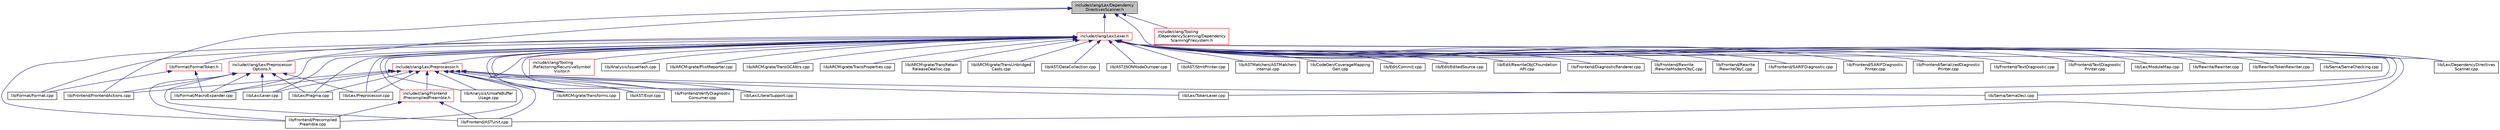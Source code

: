 digraph "include/clang/Lex/DependencyDirectivesScanner.h"
{
 // LATEX_PDF_SIZE
  bgcolor="transparent";
  edge [fontname="Helvetica",fontsize="10",labelfontname="Helvetica",labelfontsize="10"];
  node [fontname="Helvetica",fontsize="10",shape=record];
  Node1 [label="include/clang/Lex/Dependency\lDirectivesScanner.h",height=0.2,width=0.4,color="black", fillcolor="grey75", style="filled", fontcolor="black",tooltip=" "];
  Node1 -> Node2 [dir="back",color="midnightblue",fontsize="10",style="solid",fontname="Helvetica"];
  Node2 [label="include/clang/Lex/Lexer.h",height=0.2,width=0.4,color="red",URL="$Lexer_8h.html",tooltip=" "];
  Node2 -> Node3 [dir="back",color="midnightblue",fontsize="10",style="solid",fontname="Helvetica"];
  Node3 [label="include/clang/Frontend\l/PrecompiledPreamble.h",height=0.2,width=0.4,color="red",URL="$PrecompiledPreamble_8h.html",tooltip=" "];
  Node3 -> Node17 [dir="back",color="midnightblue",fontsize="10",style="solid",fontname="Helvetica"];
  Node17 [label="lib/Frontend/ASTUnit.cpp",height=0.2,width=0.4,color="black",URL="$ASTUnit_8cpp.html",tooltip=" "];
  Node3 -> Node21 [dir="back",color="midnightblue",fontsize="10",style="solid",fontname="Helvetica"];
  Node21 [label="lib/Frontend/Precompiled\lPreamble.cpp",height=0.2,width=0.4,color="black",URL="$PrecompiledPreamble_8cpp.html",tooltip=" "];
  Node2 -> Node64 [dir="back",color="midnightblue",fontsize="10",style="solid",fontname="Helvetica"];
  Node64 [label="include/clang/Lex/Preprocessor.h",height=0.2,width=0.4,color="red",URL="$Preprocessor_8h.html",tooltip=" "];
  Node64 -> Node3 [dir="back",color="midnightblue",fontsize="10",style="solid",fontname="Helvetica"];
  Node64 -> Node271 [dir="back",color="midnightblue",fontsize="10",style="solid",fontname="Helvetica"];
  Node271 [label="lib/Analysis/UnsafeBuffer\lUsage.cpp",height=0.2,width=0.4,color="black",URL="$UnsafeBufferUsage_8cpp.html",tooltip=" "];
  Node64 -> Node273 [dir="back",color="midnightblue",fontsize="10",style="solid",fontname="Helvetica"];
  Node273 [label="lib/ARCMigrate/Transforms.cpp",height=0.2,width=0.4,color="black",URL="$Transforms_8cpp.html",tooltip=" "];
  Node64 -> Node275 [dir="back",color="midnightblue",fontsize="10",style="solid",fontname="Helvetica"];
  Node275 [label="lib/AST/Expr.cpp",height=0.2,width=0.4,color="black",URL="$Expr_8cpp.html",tooltip=" "];
  Node64 -> Node282 [dir="back",color="midnightblue",fontsize="10",style="solid",fontname="Helvetica"];
  Node282 [label="lib/Format/MacroExpander.cpp",height=0.2,width=0.4,color="black",URL="$MacroExpander_8cpp.html",tooltip=" "];
  Node64 -> Node17 [dir="back",color="midnightblue",fontsize="10",style="solid",fontname="Helvetica"];
  Node64 -> Node19 [dir="back",color="midnightblue",fontsize="10",style="solid",fontname="Helvetica"];
  Node19 [label="lib/Frontend/FrontendActions.cpp",height=0.2,width=0.4,color="black",URL="$Frontend_2FrontendActions_8cpp.html",tooltip=" "];
  Node64 -> Node21 [dir="back",color="midnightblue",fontsize="10",style="solid",fontname="Helvetica"];
  Node64 -> Node73 [dir="back",color="midnightblue",fontsize="10",style="solid",fontname="Helvetica"];
  Node73 [label="lib/Frontend/VerifyDiagnostic\lConsumer.cpp",height=0.2,width=0.4,color="black",URL="$VerifyDiagnosticConsumer_8cpp.html",tooltip=" "];
  Node64 -> Node294 [dir="back",color="midnightblue",fontsize="10",style="solid",fontname="Helvetica"];
  Node294 [label="lib/Lex/Lexer.cpp",height=0.2,width=0.4,color="black",URL="$Lexer_8cpp.html",tooltip=" "];
  Node64 -> Node295 [dir="back",color="midnightblue",fontsize="10",style="solid",fontname="Helvetica"];
  Node295 [label="lib/Lex/LiteralSupport.cpp",height=0.2,width=0.4,color="black",URL="$LiteralSupport_8cpp.html",tooltip=" "];
  Node64 -> Node302 [dir="back",color="midnightblue",fontsize="10",style="solid",fontname="Helvetica"];
  Node302 [label="lib/Lex/Pragma.cpp",height=0.2,width=0.4,color="black",URL="$Pragma_8cpp.html",tooltip=" "];
  Node64 -> Node303 [dir="back",color="midnightblue",fontsize="10",style="solid",fontname="Helvetica"];
  Node303 [label="lib/Lex/Preprocessor.cpp",height=0.2,width=0.4,color="black",URL="$Preprocessor_8cpp.html",tooltip=" "];
  Node64 -> Node83 [dir="back",color="midnightblue",fontsize="10",style="solid",fontname="Helvetica"];
  Node83 [label="lib/Lex/TokenLexer.cpp",height=0.2,width=0.4,color="black",URL="$TokenLexer_8cpp.html",tooltip=" "];
  Node64 -> Node327 [dir="back",color="midnightblue",fontsize="10",style="solid",fontname="Helvetica"];
  Node327 [label="lib/Sema/SemaDecl.cpp",height=0.2,width=0.4,color="black",URL="$SemaDecl_8cpp.html",tooltip=" "];
  Node2 -> Node347 [dir="back",color="midnightblue",fontsize="10",style="solid",fontname="Helvetica"];
  Node347 [label="include/clang/Tooling\l/Refactoring/RecursiveSymbol\lVisitor.h",height=0.2,width=0.4,color="red",URL="$RecursiveSymbolVisitor_8h.html",tooltip=" "];
  Node2 -> Node350 [dir="back",color="midnightblue",fontsize="10",style="solid",fontname="Helvetica"];
  Node350 [label="lib/Analysis/IssueHash.cpp",height=0.2,width=0.4,color="black",URL="$IssueHash_8cpp.html",tooltip=" "];
  Node2 -> Node271 [dir="back",color="midnightblue",fontsize="10",style="solid",fontname="Helvetica"];
  Node2 -> Node351 [dir="back",color="midnightblue",fontsize="10",style="solid",fontname="Helvetica"];
  Node351 [label="lib/ARCMigrate/PlistReporter.cpp",height=0.2,width=0.4,color="black",URL="$PlistReporter_8cpp.html",tooltip=" "];
  Node2 -> Node273 [dir="back",color="midnightblue",fontsize="10",style="solid",fontname="Helvetica"];
  Node2 -> Node352 [dir="back",color="midnightblue",fontsize="10",style="solid",fontname="Helvetica"];
  Node352 [label="lib/ARCMigrate/TransGCAttrs.cpp",height=0.2,width=0.4,color="black",URL="$TransGCAttrs_8cpp.html",tooltip=" "];
  Node2 -> Node353 [dir="back",color="midnightblue",fontsize="10",style="solid",fontname="Helvetica"];
  Node353 [label="lib/ARCMigrate/TransProperties.cpp",height=0.2,width=0.4,color="black",URL="$TransProperties_8cpp.html",tooltip=" "];
  Node2 -> Node354 [dir="back",color="midnightblue",fontsize="10",style="solid",fontname="Helvetica"];
  Node354 [label="lib/ARCMigrate/TransRetain\lReleaseDealloc.cpp",height=0.2,width=0.4,color="black",URL="$TransRetainReleaseDealloc_8cpp.html",tooltip=" "];
  Node2 -> Node355 [dir="back",color="midnightblue",fontsize="10",style="solid",fontname="Helvetica"];
  Node355 [label="lib/ARCMigrate/TransUnbridged\lCasts.cpp",height=0.2,width=0.4,color="black",URL="$TransUnbridgedCasts_8cpp.html",tooltip=" "];
  Node2 -> Node356 [dir="back",color="midnightblue",fontsize="10",style="solid",fontname="Helvetica"];
  Node356 [label="lib/AST/DataCollection.cpp",height=0.2,width=0.4,color="black",URL="$DataCollection_8cpp.html",tooltip=" "];
  Node2 -> Node275 [dir="back",color="midnightblue",fontsize="10",style="solid",fontname="Helvetica"];
  Node2 -> Node357 [dir="back",color="midnightblue",fontsize="10",style="solid",fontname="Helvetica"];
  Node357 [label="lib/AST/JSONNodeDumper.cpp",height=0.2,width=0.4,color="black",URL="$JSONNodeDumper_8cpp.html",tooltip=" "];
  Node2 -> Node358 [dir="back",color="midnightblue",fontsize="10",style="solid",fontname="Helvetica"];
  Node358 [label="lib/AST/StmtPrinter.cpp",height=0.2,width=0.4,color="black",URL="$StmtPrinter_8cpp.html",tooltip=" "];
  Node2 -> Node359 [dir="back",color="midnightblue",fontsize="10",style="solid",fontname="Helvetica"];
  Node359 [label="lib/ASTMatchers/ASTMatchers\lInternal.cpp",height=0.2,width=0.4,color="black",URL="$ASTMatchersInternal_8cpp.html",tooltip=" "];
  Node2 -> Node279 [dir="back",color="midnightblue",fontsize="10",style="solid",fontname="Helvetica"];
  Node279 [label="lib/CodeGen/CoverageMapping\lGen.cpp",height=0.2,width=0.4,color="black",URL="$CoverageMappingGen_8cpp.html",tooltip=" "];
  Node2 -> Node360 [dir="back",color="midnightblue",fontsize="10",style="solid",fontname="Helvetica"];
  Node360 [label="lib/Edit/Commit.cpp",height=0.2,width=0.4,color="black",URL="$Commit_8cpp.html",tooltip=" "];
  Node2 -> Node361 [dir="back",color="midnightblue",fontsize="10",style="solid",fontname="Helvetica"];
  Node361 [label="lib/Edit/EditedSource.cpp",height=0.2,width=0.4,color="black",URL="$EditedSource_8cpp.html",tooltip=" "];
  Node2 -> Node362 [dir="back",color="midnightblue",fontsize="10",style="solid",fontname="Helvetica"];
  Node362 [label="lib/Edit/RewriteObjCFoundation\lAPI.cpp",height=0.2,width=0.4,color="black",URL="$RewriteObjCFoundationAPI_8cpp.html",tooltip=" "];
  Node2 -> Node363 [dir="back",color="midnightblue",fontsize="10",style="solid",fontname="Helvetica"];
  Node363 [label="lib/Format/FormatToken.h",height=0.2,width=0.4,color="red",URL="$FormatToken_8h.html",tooltip=" "];
  Node363 -> Node371 [dir="back",color="midnightblue",fontsize="10",style="solid",fontname="Helvetica"];
  Node371 [label="lib/Format/Format.cpp",height=0.2,width=0.4,color="black",URL="$Format_8cpp.html",tooltip=" "];
  Node363 -> Node282 [dir="back",color="midnightblue",fontsize="10",style="solid",fontname="Helvetica"];
  Node2 -> Node371 [dir="back",color="midnightblue",fontsize="10",style="solid",fontname="Helvetica"];
  Node2 -> Node282 [dir="back",color="midnightblue",fontsize="10",style="solid",fontname="Helvetica"];
  Node2 -> Node17 [dir="back",color="midnightblue",fontsize="10",style="solid",fontname="Helvetica"];
  Node2 -> Node398 [dir="back",color="midnightblue",fontsize="10",style="solid",fontname="Helvetica"];
  Node398 [label="lib/Frontend/DiagnosticRenderer.cpp",height=0.2,width=0.4,color="black",URL="$DiagnosticRenderer_8cpp.html",tooltip=" "];
  Node2 -> Node21 [dir="back",color="midnightblue",fontsize="10",style="solid",fontname="Helvetica"];
  Node2 -> Node399 [dir="back",color="midnightblue",fontsize="10",style="solid",fontname="Helvetica"];
  Node399 [label="lib/Frontend/Rewrite\l/RewriteModernObjC.cpp",height=0.2,width=0.4,color="black",URL="$RewriteModernObjC_8cpp.html",tooltip=" "];
  Node2 -> Node400 [dir="back",color="midnightblue",fontsize="10",style="solid",fontname="Helvetica"];
  Node400 [label="lib/Frontend/Rewrite\l/RewriteObjC.cpp",height=0.2,width=0.4,color="black",URL="$RewriteObjC_8cpp.html",tooltip=" "];
  Node2 -> Node401 [dir="back",color="midnightblue",fontsize="10",style="solid",fontname="Helvetica"];
  Node401 [label="lib/Frontend/SARIFDiagnostic.cpp",height=0.2,width=0.4,color="black",URL="$SARIFDiagnostic_8cpp.html",tooltip=" "];
  Node2 -> Node402 [dir="back",color="midnightblue",fontsize="10",style="solid",fontname="Helvetica"];
  Node402 [label="lib/Frontend/SARIFDiagnostic\lPrinter.cpp",height=0.2,width=0.4,color="black",URL="$SARIFDiagnosticPrinter_8cpp.html",tooltip=" "];
  Node2 -> Node403 [dir="back",color="midnightblue",fontsize="10",style="solid",fontname="Helvetica"];
  Node403 [label="lib/Frontend/SerializedDiagnostic\lPrinter.cpp",height=0.2,width=0.4,color="black",URL="$SerializedDiagnosticPrinter_8cpp.html",tooltip=" "];
  Node2 -> Node404 [dir="back",color="midnightblue",fontsize="10",style="solid",fontname="Helvetica"];
  Node404 [label="lib/Frontend/TextDiagnostic.cpp",height=0.2,width=0.4,color="black",URL="$TextDiagnostic_8cpp.html",tooltip=" "];
  Node2 -> Node405 [dir="back",color="midnightblue",fontsize="10",style="solid",fontname="Helvetica"];
  Node405 [label="lib/Frontend/TextDiagnostic\lPrinter.cpp",height=0.2,width=0.4,color="black",URL="$TextDiagnosticPrinter_8cpp.html",tooltip=" "];
  Node2 -> Node73 [dir="back",color="midnightblue",fontsize="10",style="solid",fontname="Helvetica"];
  Node2 -> Node406 [dir="back",color="midnightblue",fontsize="10",style="solid",fontname="Helvetica"];
  Node406 [label="lib/Lex/DependencyDirectives\lScanner.cpp",height=0.2,width=0.4,color="black",URL="$DependencyDirectivesScanner_8cpp.html",tooltip=" "];
  Node2 -> Node294 [dir="back",color="midnightblue",fontsize="10",style="solid",fontname="Helvetica"];
  Node2 -> Node295 [dir="back",color="midnightblue",fontsize="10",style="solid",fontname="Helvetica"];
  Node2 -> Node407 [dir="back",color="midnightblue",fontsize="10",style="solid",fontname="Helvetica"];
  Node407 [label="lib/Lex/ModuleMap.cpp",height=0.2,width=0.4,color="black",URL="$ModuleMap_8cpp.html",tooltip=" "];
  Node2 -> Node302 [dir="back",color="midnightblue",fontsize="10",style="solid",fontname="Helvetica"];
  Node2 -> Node303 [dir="back",color="midnightblue",fontsize="10",style="solid",fontname="Helvetica"];
  Node2 -> Node83 [dir="back",color="midnightblue",fontsize="10",style="solid",fontname="Helvetica"];
  Node2 -> Node408 [dir="back",color="midnightblue",fontsize="10",style="solid",fontname="Helvetica"];
  Node408 [label="lib/Rewrite/Rewriter.cpp",height=0.2,width=0.4,color="black",URL="$Rewriter_8cpp.html",tooltip=" "];
  Node2 -> Node409 [dir="back",color="midnightblue",fontsize="10",style="solid",fontname="Helvetica"];
  Node409 [label="lib/Rewrite/TokenRewriter.cpp",height=0.2,width=0.4,color="black",URL="$TokenRewriter_8cpp.html",tooltip=" "];
  Node2 -> Node410 [dir="back",color="midnightblue",fontsize="10",style="solid",fontname="Helvetica"];
  Node410 [label="lib/Sema/SemaChecking.cpp",height=0.2,width=0.4,color="black",URL="$SemaChecking_8cpp.html",tooltip=" "];
  Node2 -> Node327 [dir="back",color="midnightblue",fontsize="10",style="solid",fontname="Helvetica"];
  Node1 -> Node422 [dir="back",color="midnightblue",fontsize="10",style="solid",fontname="Helvetica"];
  Node422 [label="include/clang/Lex/Preprocessor\lOptions.h",height=0.2,width=0.4,color="red",URL="$PreprocessorOptions_8h.html",tooltip=" "];
  Node422 -> Node282 [dir="back",color="midnightblue",fontsize="10",style="solid",fontname="Helvetica"];
  Node422 -> Node17 [dir="back",color="midnightblue",fontsize="10",style="solid",fontname="Helvetica"];
  Node422 -> Node19 [dir="back",color="midnightblue",fontsize="10",style="solid",fontname="Helvetica"];
  Node422 -> Node21 [dir="back",color="midnightblue",fontsize="10",style="solid",fontname="Helvetica"];
  Node422 -> Node294 [dir="back",color="midnightblue",fontsize="10",style="solid",fontname="Helvetica"];
  Node422 -> Node302 [dir="back",color="midnightblue",fontsize="10",style="solid",fontname="Helvetica"];
  Node422 -> Node303 [dir="back",color="midnightblue",fontsize="10",style="solid",fontname="Helvetica"];
  Node1 -> Node490 [dir="back",color="midnightblue",fontsize="10",style="solid",fontname="Helvetica"];
  Node490 [label="include/clang/Tooling\l/DependencyScanning/Dependency\lScanningFilesystem.h",height=0.2,width=0.4,color="red",URL="$DependencyScanningFilesystem_8h.html",tooltip=" "];
  Node1 -> Node19 [dir="back",color="midnightblue",fontsize="10",style="solid",fontname="Helvetica"];
  Node1 -> Node406 [dir="back",color="midnightblue",fontsize="10",style="solid",fontname="Helvetica"];
}
